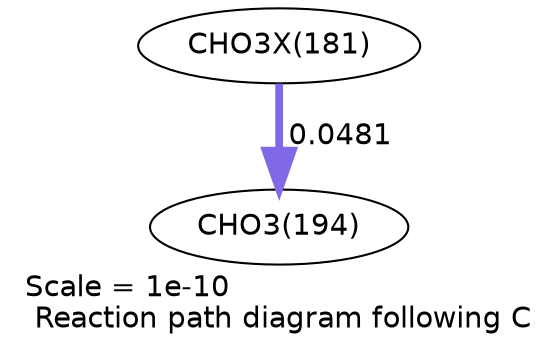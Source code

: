 digraph reaction_paths {
center=1;
s57 -> s29[fontname="Helvetica", penwidth=3.71, arrowsize=1.85, color="0.7, 0.548, 0.9"
, label=" 0.0481"];
s29 [ fontname="Helvetica", label="CHO3(194)"];
s57 [ fontname="Helvetica", label="CHO3X(181)"];
 label = "Scale = 1e-10\l Reaction path diagram following C";
 fontname = "Helvetica";
}
